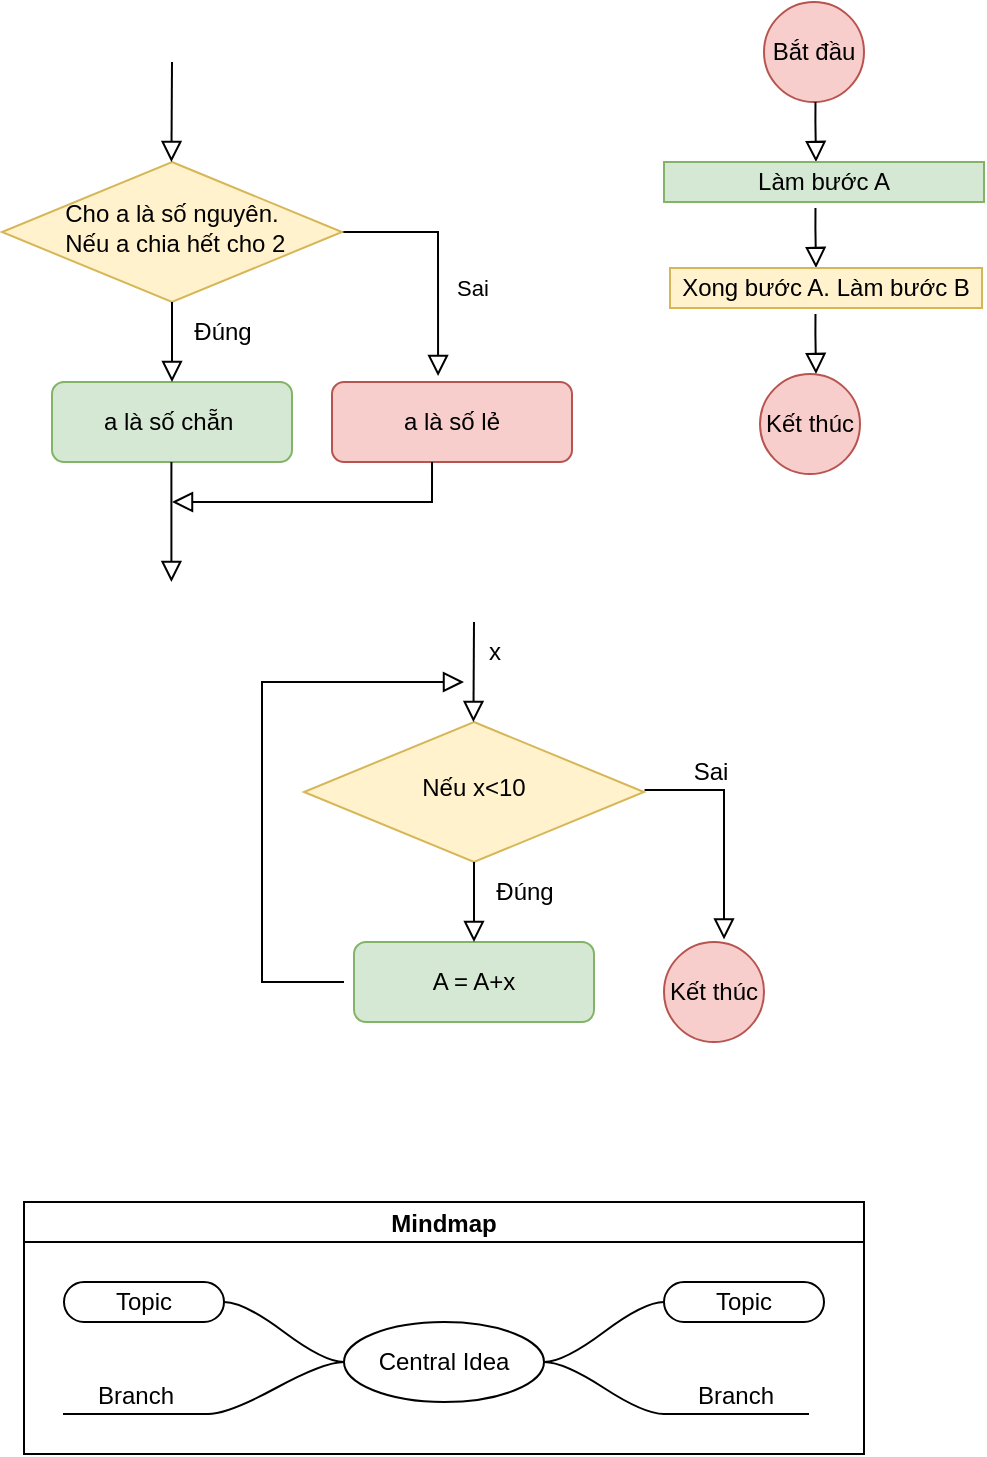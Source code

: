 <mxfile version="24.2.0" type="github">
  <diagram id="C5RBs43oDa-KdzZeNtuy" name="Page-1">
    <mxGraphModel dx="819" dy="473" grid="1" gridSize="10" guides="1" tooltips="1" connect="1" arrows="1" fold="1" page="1" pageScale="1" pageWidth="827" pageHeight="1169" math="0" shadow="0">
      <root>
        <mxCell id="WIyWlLk6GJQsqaUBKTNV-0" />
        <mxCell id="WIyWlLk6GJQsqaUBKTNV-1" parent="WIyWlLk6GJQsqaUBKTNV-0" />
        <mxCell id="WIyWlLk6GJQsqaUBKTNV-5" value="Sai&lt;div&gt;&lt;br&gt;&lt;/div&gt;" style="edgeStyle=orthogonalEdgeStyle;rounded=0;html=1;jettySize=auto;orthogonalLoop=1;fontSize=11;endArrow=block;endFill=0;endSize=8;strokeWidth=1;shadow=0;labelBackgroundColor=none;entryX=0.442;entryY=-0.075;entryDx=0;entryDy=0;entryPerimeter=0;exitX=1;exitY=0.5;exitDx=0;exitDy=0;" parent="WIyWlLk6GJQsqaUBKTNV-1" source="WIyWlLk6GJQsqaUBKTNV-6" target="WIyWlLk6GJQsqaUBKTNV-7" edge="1">
          <mxGeometry x="0.384" y="17" relative="1" as="geometry">
            <mxPoint as="offset" />
            <mxPoint x="234" y="210" as="sourcePoint" />
            <mxPoint x="284" y="210" as="targetPoint" />
            <Array as="points">
              <mxPoint x="297" y="235" />
            </Array>
          </mxGeometry>
        </mxCell>
        <mxCell id="WIyWlLk6GJQsqaUBKTNV-6" value="&lt;div&gt;&lt;br&gt;&lt;/div&gt;&lt;div&gt;Cho a là số nguyên.&lt;br&gt;&lt;/div&gt;&lt;div&gt;&amp;nbsp;Nếu a chia hết cho 2&lt;div&gt;&lt;br&gt;&lt;/div&gt;&lt;/div&gt;" style="rhombus;whiteSpace=wrap;html=1;shadow=0;fontFamily=Helvetica;fontSize=12;align=center;strokeWidth=1;spacing=6;spacingTop=-4;fillColor=#fff2cc;strokeColor=#d6b656;" parent="WIyWlLk6GJQsqaUBKTNV-1" vertex="1">
          <mxGeometry x="79" y="200" width="170" height="70" as="geometry" />
        </mxCell>
        <mxCell id="WIyWlLk6GJQsqaUBKTNV-7" value="a là số lẻ" style="rounded=1;whiteSpace=wrap;html=1;fontSize=12;glass=0;strokeWidth=1;shadow=0;fillColor=#f8cecc;strokeColor=#b85450;" parent="WIyWlLk6GJQsqaUBKTNV-1" vertex="1">
          <mxGeometry x="244" y="310" width="120" height="40" as="geometry" />
        </mxCell>
        <mxCell id="WIyWlLk6GJQsqaUBKTNV-11" value="a là số chẵn&amp;nbsp;" style="rounded=1;whiteSpace=wrap;html=1;fontSize=12;glass=0;strokeWidth=1;shadow=0;fillColor=#d5e8d4;strokeColor=#82b366;" parent="WIyWlLk6GJQsqaUBKTNV-1" vertex="1">
          <mxGeometry x="104" y="310" width="120" height="40" as="geometry" />
        </mxCell>
        <mxCell id="9i7v8etb5KS1KxehHgxz-1" value="" style="rounded=0;html=1;jettySize=auto;orthogonalLoop=1;fontSize=11;endArrow=block;endFill=0;endSize=8;strokeWidth=1;shadow=0;labelBackgroundColor=none;edgeStyle=orthogonalEdgeStyle;" edge="1" parent="WIyWlLk6GJQsqaUBKTNV-1">
          <mxGeometry relative="1" as="geometry">
            <mxPoint x="164" y="270" as="sourcePoint" />
            <mxPoint x="164" y="310" as="targetPoint" />
            <Array as="points">
              <mxPoint x="163.71" y="270" />
            </Array>
          </mxGeometry>
        </mxCell>
        <mxCell id="9i7v8etb5KS1KxehHgxz-2" value="Đúng" style="text;html=1;align=center;verticalAlign=middle;resizable=0;points=[];autosize=1;strokeColor=none;fillColor=none;" vertex="1" parent="WIyWlLk6GJQsqaUBKTNV-1">
          <mxGeometry x="164" y="270" width="50" height="30" as="geometry" />
        </mxCell>
        <mxCell id="9i7v8etb5KS1KxehHgxz-3" value="" style="rounded=0;html=1;jettySize=auto;orthogonalLoop=1;fontSize=11;endArrow=block;endFill=0;endSize=8;strokeWidth=1;shadow=0;labelBackgroundColor=none;edgeStyle=orthogonalEdgeStyle;" edge="1" parent="WIyWlLk6GJQsqaUBKTNV-1">
          <mxGeometry relative="1" as="geometry">
            <mxPoint x="163.71" y="350" as="sourcePoint" />
            <mxPoint x="163.71" y="410" as="targetPoint" />
            <Array as="points">
              <mxPoint x="163.71" y="360" />
            </Array>
          </mxGeometry>
        </mxCell>
        <mxCell id="9i7v8etb5KS1KxehHgxz-5" value="" style="rounded=0;html=1;jettySize=auto;orthogonalLoop=1;fontSize=11;endArrow=block;endFill=0;endSize=8;strokeWidth=1;shadow=0;labelBackgroundColor=none;edgeStyle=orthogonalEdgeStyle;" edge="1" parent="WIyWlLk6GJQsqaUBKTNV-1">
          <mxGeometry relative="1" as="geometry">
            <mxPoint x="294.02" y="350" as="sourcePoint" />
            <mxPoint x="164" y="370" as="targetPoint" />
            <Array as="points">
              <mxPoint x="294" y="370" />
              <mxPoint x="164" y="370" />
            </Array>
          </mxGeometry>
        </mxCell>
        <mxCell id="9i7v8etb5KS1KxehHgxz-8" value="" style="rounded=0;html=1;jettySize=auto;orthogonalLoop=1;fontSize=11;endArrow=block;endFill=0;endSize=8;strokeWidth=1;shadow=0;labelBackgroundColor=none;edgeStyle=orthogonalEdgeStyle;" edge="1" parent="WIyWlLk6GJQsqaUBKTNV-1">
          <mxGeometry relative="1" as="geometry">
            <mxPoint x="164" y="150" as="sourcePoint" />
            <mxPoint x="163.71" y="200" as="targetPoint" />
            <Array as="points">
              <mxPoint x="163.71" y="150" />
            </Array>
          </mxGeometry>
        </mxCell>
        <mxCell id="9i7v8etb5KS1KxehHgxz-9" value="Bắt đầu" style="ellipse;whiteSpace=wrap;html=1;aspect=fixed;fillColor=#f8cecc;strokeColor=#b85450;" vertex="1" parent="WIyWlLk6GJQsqaUBKTNV-1">
          <mxGeometry x="460" y="120" width="50" height="50" as="geometry" />
        </mxCell>
        <mxCell id="9i7v8etb5KS1KxehHgxz-10" value="Kết thúc" style="ellipse;whiteSpace=wrap;html=1;aspect=fixed;fillColor=#f8cecc;strokeColor=#b85450;" vertex="1" parent="WIyWlLk6GJQsqaUBKTNV-1">
          <mxGeometry x="458" y="306" width="50" height="50" as="geometry" />
        </mxCell>
        <mxCell id="9i7v8etb5KS1KxehHgxz-11" value="" style="rounded=0;html=1;jettySize=auto;orthogonalLoop=1;fontSize=11;endArrow=block;endFill=0;endSize=8;strokeWidth=1;shadow=0;labelBackgroundColor=none;edgeStyle=orthogonalEdgeStyle;" edge="1" parent="WIyWlLk6GJQsqaUBKTNV-1">
          <mxGeometry relative="1" as="geometry">
            <mxPoint x="485.74" y="170" as="sourcePoint" />
            <mxPoint x="486" y="200" as="targetPoint" />
            <Array as="points">
              <mxPoint x="485.74" y="180" />
            </Array>
          </mxGeometry>
        </mxCell>
        <mxCell id="9i7v8etb5KS1KxehHgxz-12" value="" style="rounded=0;html=1;jettySize=auto;orthogonalLoop=1;fontSize=11;endArrow=block;endFill=0;endSize=8;strokeWidth=1;shadow=0;labelBackgroundColor=none;edgeStyle=orthogonalEdgeStyle;" edge="1" parent="WIyWlLk6GJQsqaUBKTNV-1">
          <mxGeometry relative="1" as="geometry">
            <mxPoint x="485.74" y="223" as="sourcePoint" />
            <mxPoint x="486" y="253" as="targetPoint" />
            <Array as="points">
              <mxPoint x="485.74" y="233" />
            </Array>
          </mxGeometry>
        </mxCell>
        <mxCell id="9i7v8etb5KS1KxehHgxz-13" value="" style="rounded=0;html=1;jettySize=auto;orthogonalLoop=1;fontSize=11;endArrow=block;endFill=0;endSize=8;strokeWidth=1;shadow=0;labelBackgroundColor=none;edgeStyle=orthogonalEdgeStyle;" edge="1" parent="WIyWlLk6GJQsqaUBKTNV-1">
          <mxGeometry relative="1" as="geometry">
            <mxPoint x="485.74" y="276" as="sourcePoint" />
            <mxPoint x="486" y="306" as="targetPoint" />
            <Array as="points">
              <mxPoint x="485.74" y="286" />
            </Array>
          </mxGeometry>
        </mxCell>
        <mxCell id="9i7v8etb5KS1KxehHgxz-14" value="Làm bước A" style="rounded=0;whiteSpace=wrap;html=1;fillColor=#d5e8d4;strokeColor=#82b366;" vertex="1" parent="WIyWlLk6GJQsqaUBKTNV-1">
          <mxGeometry x="410" y="200" width="160" height="20" as="geometry" />
        </mxCell>
        <mxCell id="9i7v8etb5KS1KxehHgxz-15" value="Xong bước A. Làm bước B" style="rounded=0;whiteSpace=wrap;html=1;fillColor=#fff2cc;strokeColor=#d6b656;" vertex="1" parent="WIyWlLk6GJQsqaUBKTNV-1">
          <mxGeometry x="413" y="253" width="156" height="20" as="geometry" />
        </mxCell>
        <mxCell id="9i7v8etb5KS1KxehHgxz-17" value="Nếu x&amp;lt;10" style="rhombus;whiteSpace=wrap;html=1;shadow=0;fontFamily=Helvetica;fontSize=12;align=center;strokeWidth=1;spacing=6;spacingTop=-4;fillColor=#fff2cc;strokeColor=#d6b656;" vertex="1" parent="WIyWlLk6GJQsqaUBKTNV-1">
          <mxGeometry x="230" y="480" width="170" height="70" as="geometry" />
        </mxCell>
        <mxCell id="9i7v8etb5KS1KxehHgxz-19" value="A = A+x" style="rounded=1;whiteSpace=wrap;html=1;fontSize=12;glass=0;strokeWidth=1;shadow=0;fillColor=#d5e8d4;strokeColor=#82b366;" vertex="1" parent="WIyWlLk6GJQsqaUBKTNV-1">
          <mxGeometry x="255" y="590" width="120" height="40" as="geometry" />
        </mxCell>
        <mxCell id="9i7v8etb5KS1KxehHgxz-20" value="" style="rounded=0;html=1;jettySize=auto;orthogonalLoop=1;fontSize=11;endArrow=block;endFill=0;endSize=8;strokeWidth=1;shadow=0;labelBackgroundColor=none;edgeStyle=orthogonalEdgeStyle;" edge="1" parent="WIyWlLk6GJQsqaUBKTNV-1">
          <mxGeometry relative="1" as="geometry">
            <mxPoint x="315" y="550" as="sourcePoint" />
            <mxPoint x="315" y="590" as="targetPoint" />
            <Array as="points">
              <mxPoint x="314.71" y="550" />
            </Array>
          </mxGeometry>
        </mxCell>
        <mxCell id="9i7v8etb5KS1KxehHgxz-21" value="Đúng" style="text;html=1;align=center;verticalAlign=middle;resizable=0;points=[];autosize=1;strokeColor=none;fillColor=none;" vertex="1" parent="WIyWlLk6GJQsqaUBKTNV-1">
          <mxGeometry x="315" y="550" width="50" height="30" as="geometry" />
        </mxCell>
        <mxCell id="9i7v8etb5KS1KxehHgxz-24" value="" style="rounded=0;html=1;jettySize=auto;orthogonalLoop=1;fontSize=11;endArrow=block;endFill=0;endSize=8;strokeWidth=1;shadow=0;labelBackgroundColor=none;edgeStyle=orthogonalEdgeStyle;" edge="1" parent="WIyWlLk6GJQsqaUBKTNV-1">
          <mxGeometry relative="1" as="geometry">
            <mxPoint x="315" y="430" as="sourcePoint" />
            <mxPoint x="314.71" y="480" as="targetPoint" />
            <Array as="points">
              <mxPoint x="314.71" y="430" />
            </Array>
          </mxGeometry>
        </mxCell>
        <mxCell id="9i7v8etb5KS1KxehHgxz-25" value="" style="rounded=0;html=1;jettySize=auto;orthogonalLoop=1;fontSize=11;endArrow=block;endFill=0;endSize=8;strokeWidth=1;shadow=0;labelBackgroundColor=none;edgeStyle=orthogonalEdgeStyle;" edge="1" parent="WIyWlLk6GJQsqaUBKTNV-1">
          <mxGeometry relative="1" as="geometry">
            <mxPoint x="250" y="610" as="sourcePoint" />
            <mxPoint x="310" y="460" as="targetPoint" />
            <Array as="points">
              <mxPoint x="244" y="610" />
              <mxPoint x="209" y="610" />
              <mxPoint x="209" y="460" />
            </Array>
          </mxGeometry>
        </mxCell>
        <mxCell id="9i7v8etb5KS1KxehHgxz-26" value="Kết thúc" style="ellipse;whiteSpace=wrap;html=1;aspect=fixed;fillColor=#f8cecc;strokeColor=#b85450;" vertex="1" parent="WIyWlLk6GJQsqaUBKTNV-1">
          <mxGeometry x="410" y="590" width="50" height="50" as="geometry" />
        </mxCell>
        <mxCell id="9i7v8etb5KS1KxehHgxz-27" value="" style="rounded=0;html=1;jettySize=auto;orthogonalLoop=1;fontSize=11;endArrow=block;endFill=0;endSize=8;strokeWidth=1;shadow=0;labelBackgroundColor=none;edgeStyle=orthogonalEdgeStyle;entryX=0.603;entryY=-0.026;entryDx=0;entryDy=0;entryPerimeter=0;" edge="1" parent="WIyWlLk6GJQsqaUBKTNV-1" target="9i7v8etb5KS1KxehHgxz-26">
          <mxGeometry relative="1" as="geometry">
            <mxPoint x="400.29" y="514" as="sourcePoint" />
            <mxPoint x="450" y="584" as="targetPoint" />
            <Array as="points">
              <mxPoint x="440" y="514" />
              <mxPoint x="440" y="589" />
            </Array>
          </mxGeometry>
        </mxCell>
        <mxCell id="9i7v8etb5KS1KxehHgxz-29" value="Sai" style="text;html=1;align=center;verticalAlign=middle;resizable=0;points=[];autosize=1;strokeColor=none;fillColor=none;" vertex="1" parent="WIyWlLk6GJQsqaUBKTNV-1">
          <mxGeometry x="413" y="490" width="40" height="30" as="geometry" />
        </mxCell>
        <mxCell id="9i7v8etb5KS1KxehHgxz-30" value="x" style="text;html=1;align=center;verticalAlign=middle;resizable=0;points=[];autosize=1;strokeColor=none;fillColor=none;" vertex="1" parent="WIyWlLk6GJQsqaUBKTNV-1">
          <mxGeometry x="310" y="430" width="30" height="30" as="geometry" />
        </mxCell>
        <mxCell id="9i7v8etb5KS1KxehHgxz-31" value="Mindmap" style="swimlane;startSize=20;horizontal=1;containerType=tree;" vertex="1" parent="WIyWlLk6GJQsqaUBKTNV-1">
          <mxGeometry x="90" y="720" width="420" height="126" as="geometry" />
        </mxCell>
        <mxCell id="9i7v8etb5KS1KxehHgxz-32" value="" style="edgeStyle=entityRelationEdgeStyle;startArrow=none;endArrow=none;segment=10;curved=1;sourcePerimeterSpacing=0;targetPerimeterSpacing=0;rounded=0;" edge="1" parent="9i7v8etb5KS1KxehHgxz-31" source="9i7v8etb5KS1KxehHgxz-36" target="9i7v8etb5KS1KxehHgxz-37">
          <mxGeometry relative="1" as="geometry" />
        </mxCell>
        <mxCell id="9i7v8etb5KS1KxehHgxz-33" value="" style="edgeStyle=entityRelationEdgeStyle;startArrow=none;endArrow=none;segment=10;curved=1;sourcePerimeterSpacing=0;targetPerimeterSpacing=0;rounded=0;" edge="1" parent="9i7v8etb5KS1KxehHgxz-31" source="9i7v8etb5KS1KxehHgxz-36" target="9i7v8etb5KS1KxehHgxz-38">
          <mxGeometry relative="1" as="geometry" />
        </mxCell>
        <mxCell id="9i7v8etb5KS1KxehHgxz-34" value="" style="edgeStyle=entityRelationEdgeStyle;startArrow=none;endArrow=none;segment=10;curved=1;sourcePerimeterSpacing=0;targetPerimeterSpacing=0;rounded=0;" edge="1" parent="9i7v8etb5KS1KxehHgxz-31" source="9i7v8etb5KS1KxehHgxz-36" target="9i7v8etb5KS1KxehHgxz-39">
          <mxGeometry relative="1" as="geometry" />
        </mxCell>
        <mxCell id="9i7v8etb5KS1KxehHgxz-35" value="" style="edgeStyle=entityRelationEdgeStyle;startArrow=none;endArrow=none;segment=10;curved=1;sourcePerimeterSpacing=0;targetPerimeterSpacing=0;rounded=0;" edge="1" parent="9i7v8etb5KS1KxehHgxz-31" source="9i7v8etb5KS1KxehHgxz-36" target="9i7v8etb5KS1KxehHgxz-40">
          <mxGeometry relative="1" as="geometry" />
        </mxCell>
        <mxCell id="9i7v8etb5KS1KxehHgxz-36" value="Central Idea" style="ellipse;whiteSpace=wrap;html=1;align=center;treeFolding=1;treeMoving=1;newEdgeStyle={&quot;edgeStyle&quot;:&quot;entityRelationEdgeStyle&quot;,&quot;startArrow&quot;:&quot;none&quot;,&quot;endArrow&quot;:&quot;none&quot;,&quot;segment&quot;:10,&quot;curved&quot;:1,&quot;sourcePerimeterSpacing&quot;:0,&quot;targetPerimeterSpacing&quot;:0};" vertex="1" parent="9i7v8etb5KS1KxehHgxz-31">
          <mxGeometry x="160" y="60" width="100" height="40" as="geometry" />
        </mxCell>
        <mxCell id="9i7v8etb5KS1KxehHgxz-37" value="Topic" style="whiteSpace=wrap;html=1;rounded=1;arcSize=50;align=center;verticalAlign=middle;strokeWidth=1;autosize=1;spacing=4;treeFolding=1;treeMoving=1;newEdgeStyle={&quot;edgeStyle&quot;:&quot;entityRelationEdgeStyle&quot;,&quot;startArrow&quot;:&quot;none&quot;,&quot;endArrow&quot;:&quot;none&quot;,&quot;segment&quot;:10,&quot;curved&quot;:1,&quot;sourcePerimeterSpacing&quot;:0,&quot;targetPerimeterSpacing&quot;:0};" vertex="1" parent="9i7v8etb5KS1KxehHgxz-31">
          <mxGeometry x="320" y="40" width="80" height="20" as="geometry" />
        </mxCell>
        <mxCell id="9i7v8etb5KS1KxehHgxz-38" value="Branch" style="whiteSpace=wrap;html=1;shape=partialRectangle;top=0;left=0;bottom=1;right=0;points=[[0,1],[1,1]];fillColor=none;align=center;verticalAlign=bottom;routingCenterY=0.5;snapToPoint=1;autosize=1;treeFolding=1;treeMoving=1;newEdgeStyle={&quot;edgeStyle&quot;:&quot;entityRelationEdgeStyle&quot;,&quot;startArrow&quot;:&quot;none&quot;,&quot;endArrow&quot;:&quot;none&quot;,&quot;segment&quot;:10,&quot;curved&quot;:1,&quot;sourcePerimeterSpacing&quot;:0,&quot;targetPerimeterSpacing&quot;:0};" vertex="1" parent="9i7v8etb5KS1KxehHgxz-31">
          <mxGeometry x="320" y="80" width="72" height="26" as="geometry" />
        </mxCell>
        <mxCell id="9i7v8etb5KS1KxehHgxz-39" value="Topic" style="whiteSpace=wrap;html=1;rounded=1;arcSize=50;align=center;verticalAlign=middle;strokeWidth=1;autosize=1;spacing=4;treeFolding=1;treeMoving=1;newEdgeStyle={&quot;edgeStyle&quot;:&quot;entityRelationEdgeStyle&quot;,&quot;startArrow&quot;:&quot;none&quot;,&quot;endArrow&quot;:&quot;none&quot;,&quot;segment&quot;:10,&quot;curved&quot;:1,&quot;sourcePerimeterSpacing&quot;:0,&quot;targetPerimeterSpacing&quot;:0};" vertex="1" parent="9i7v8etb5KS1KxehHgxz-31">
          <mxGeometry x="20" y="40" width="80" height="20" as="geometry" />
        </mxCell>
        <mxCell id="9i7v8etb5KS1KxehHgxz-40" value="Branch" style="whiteSpace=wrap;html=1;shape=partialRectangle;top=0;left=0;bottom=1;right=0;points=[[0,1],[1,1]];fillColor=none;align=center;verticalAlign=bottom;routingCenterY=0.5;snapToPoint=1;autosize=1;treeFolding=1;treeMoving=1;newEdgeStyle={&quot;edgeStyle&quot;:&quot;entityRelationEdgeStyle&quot;,&quot;startArrow&quot;:&quot;none&quot;,&quot;endArrow&quot;:&quot;none&quot;,&quot;segment&quot;:10,&quot;curved&quot;:1,&quot;sourcePerimeterSpacing&quot;:0,&quot;targetPerimeterSpacing&quot;:0};" vertex="1" parent="9i7v8etb5KS1KxehHgxz-31">
          <mxGeometry x="20" y="80" width="72" height="26" as="geometry" />
        </mxCell>
      </root>
    </mxGraphModel>
  </diagram>
</mxfile>
